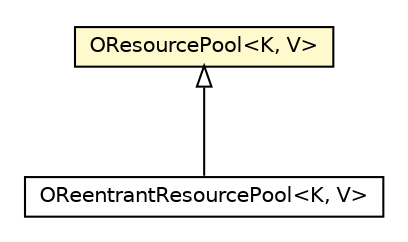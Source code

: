 #!/usr/local/bin/dot
#
# Class diagram 
# Generated by UMLGraph version R5_6-24-gf6e263 (http://www.umlgraph.org/)
#

digraph G {
	edge [fontname="Helvetica",fontsize=10,labelfontname="Helvetica",labelfontsize=10];
	node [fontname="Helvetica",fontsize=10,shape=plaintext];
	nodesep=0.25;
	ranksep=0.5;
	// com.orientechnologies.common.concur.resource.OReentrantResourcePool<K, V>
	c5566592 [label=<<table title="com.orientechnologies.common.concur.resource.OReentrantResourcePool" border="0" cellborder="1" cellspacing="0" cellpadding="2" port="p" href="./OReentrantResourcePool.html">
		<tr><td><table border="0" cellspacing="0" cellpadding="1">
<tr><td align="center" balign="center"> OReentrantResourcePool&lt;K, V&gt; </td></tr>
		</table></td></tr>
		</table>>, URL="./OReentrantResourcePool.html", fontname="Helvetica", fontcolor="black", fontsize=10.0];
	// com.orientechnologies.common.concur.resource.OResourcePool<K, V>
	c5566605 [label=<<table title="com.orientechnologies.common.concur.resource.OResourcePool" border="0" cellborder="1" cellspacing="0" cellpadding="2" port="p" bgcolor="lemonChiffon" href="./OResourcePool.html">
		<tr><td><table border="0" cellspacing="0" cellpadding="1">
<tr><td align="center" balign="center"> OResourcePool&lt;K, V&gt; </td></tr>
		</table></td></tr>
		</table>>, URL="./OResourcePool.html", fontname="Helvetica", fontcolor="black", fontsize=10.0];
	//com.orientechnologies.common.concur.resource.OReentrantResourcePool<K, V> extends com.orientechnologies.common.concur.resource.OResourcePool<K, V>
	c5566605:p -> c5566592:p [dir=back,arrowtail=empty];
}

